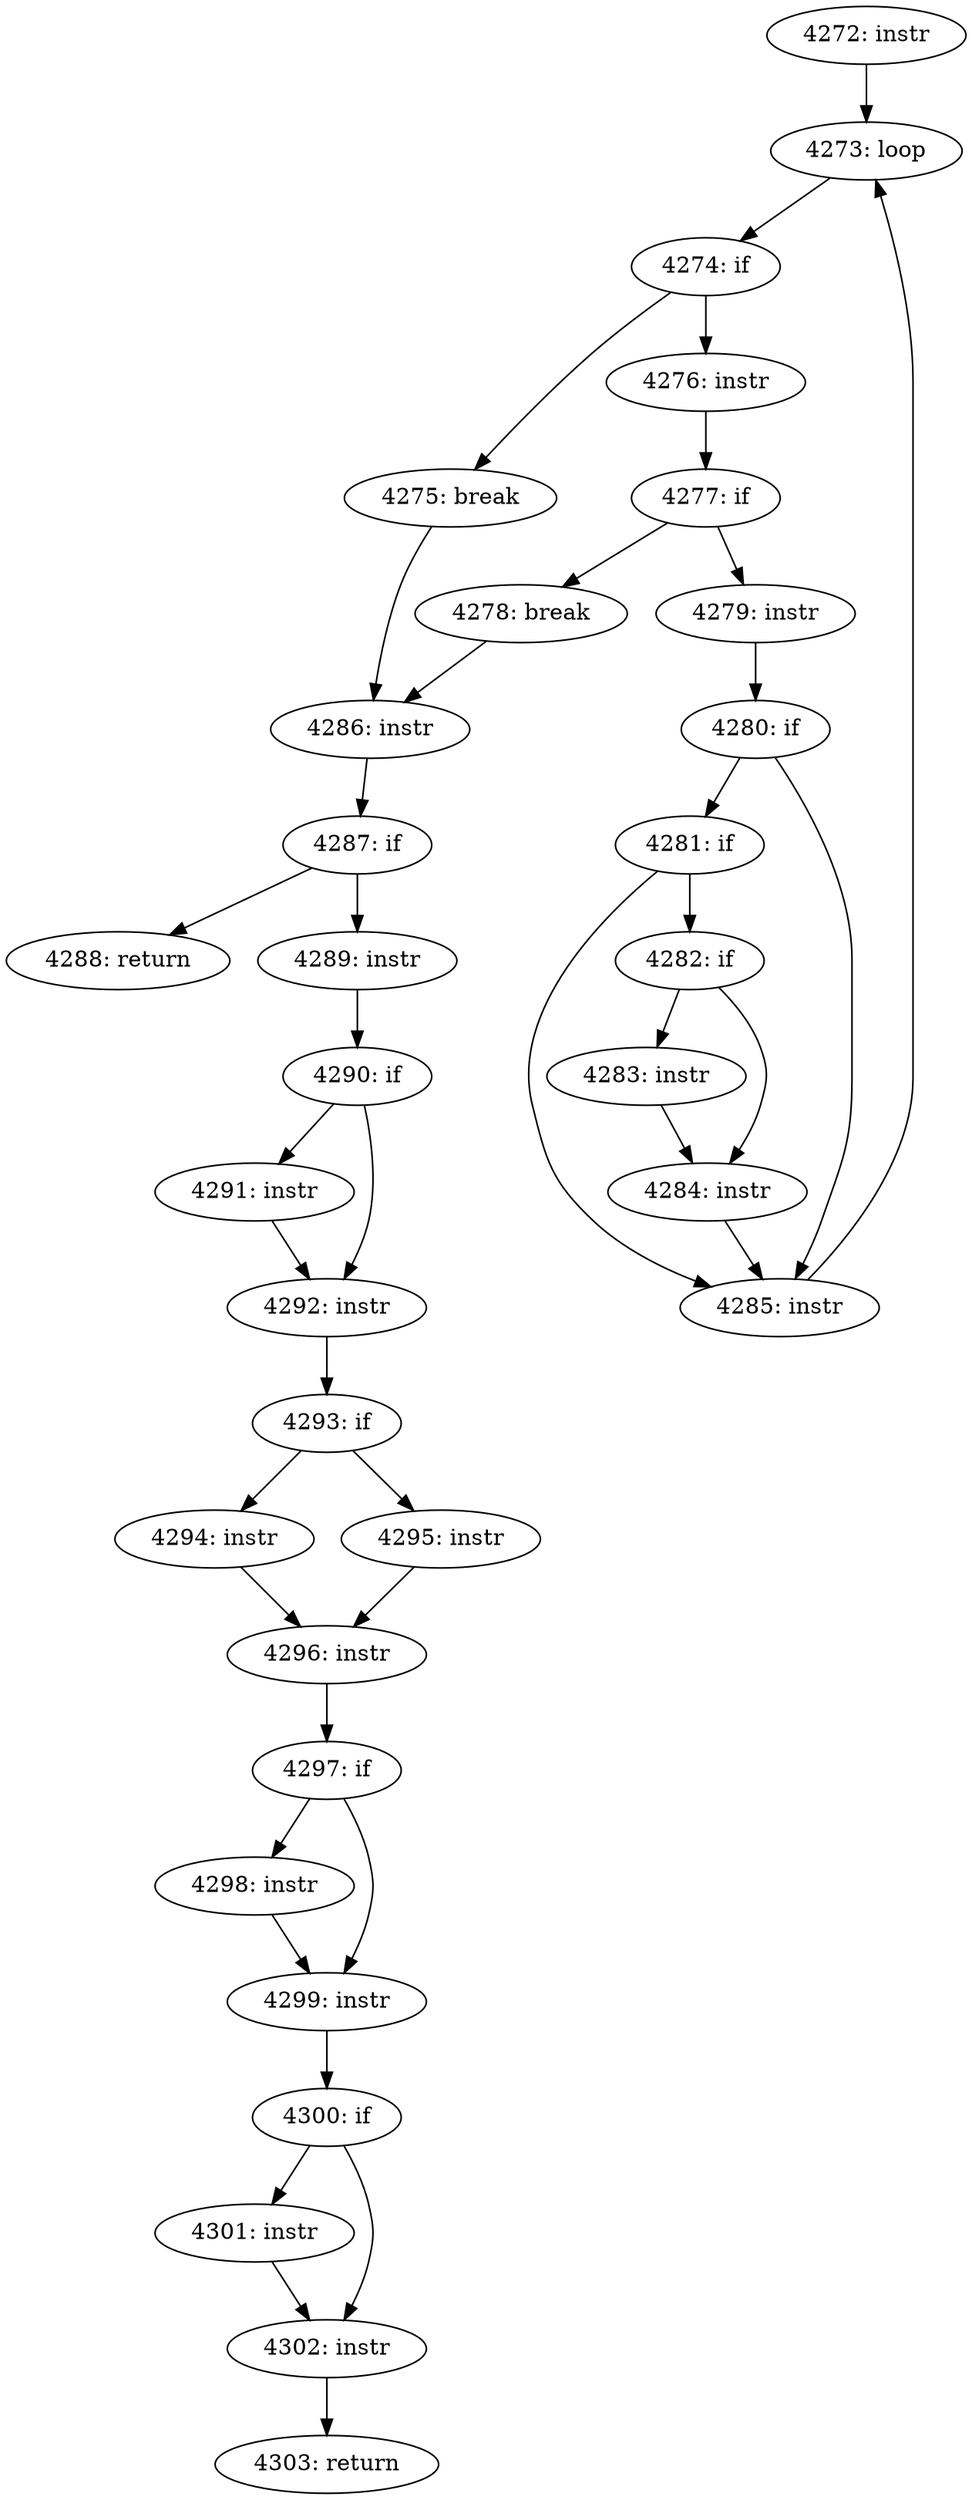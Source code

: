 digraph CFG_tcp_simple_retransmit {
4272 [label="4272: instr"]
	4272 -> 4273
4273 [label="4273: loop"]
	4273 -> 4274
4274 [label="4274: if"]
	4274 -> 4276
	4274 -> 4275
4275 [label="4275: break"]
	4275 -> 4286
4276 [label="4276: instr"]
	4276 -> 4277
4277 [label="4277: if"]
	4277 -> 4278
	4277 -> 4279
4278 [label="4278: break"]
	4278 -> 4286
4279 [label="4279: instr"]
	4279 -> 4280
4280 [label="4280: if"]
	4280 -> 4281
	4280 -> 4285
4281 [label="4281: if"]
	4281 -> 4282
	4281 -> 4285
4282 [label="4282: if"]
	4282 -> 4283
	4282 -> 4284
4283 [label="4283: instr"]
	4283 -> 4284
4284 [label="4284: instr"]
	4284 -> 4285
4285 [label="4285: instr"]
	4285 -> 4273
4286 [label="4286: instr"]
	4286 -> 4287
4287 [label="4287: if"]
	4287 -> 4288
	4287 -> 4289
4288 [label="4288: return"]
	
4289 [label="4289: instr"]
	4289 -> 4290
4290 [label="4290: if"]
	4290 -> 4291
	4290 -> 4292
4291 [label="4291: instr"]
	4291 -> 4292
4292 [label="4292: instr"]
	4292 -> 4293
4293 [label="4293: if"]
	4293 -> 4294
	4293 -> 4295
4294 [label="4294: instr"]
	4294 -> 4296
4295 [label="4295: instr"]
	4295 -> 4296
4296 [label="4296: instr"]
	4296 -> 4297
4297 [label="4297: if"]
	4297 -> 4298
	4297 -> 4299
4298 [label="4298: instr"]
	4298 -> 4299
4299 [label="4299: instr"]
	4299 -> 4300
4300 [label="4300: if"]
	4300 -> 4301
	4300 -> 4302
4301 [label="4301: instr"]
	4301 -> 4302
4302 [label="4302: instr"]
	4302 -> 4303
4303 [label="4303: return"]
	
}
